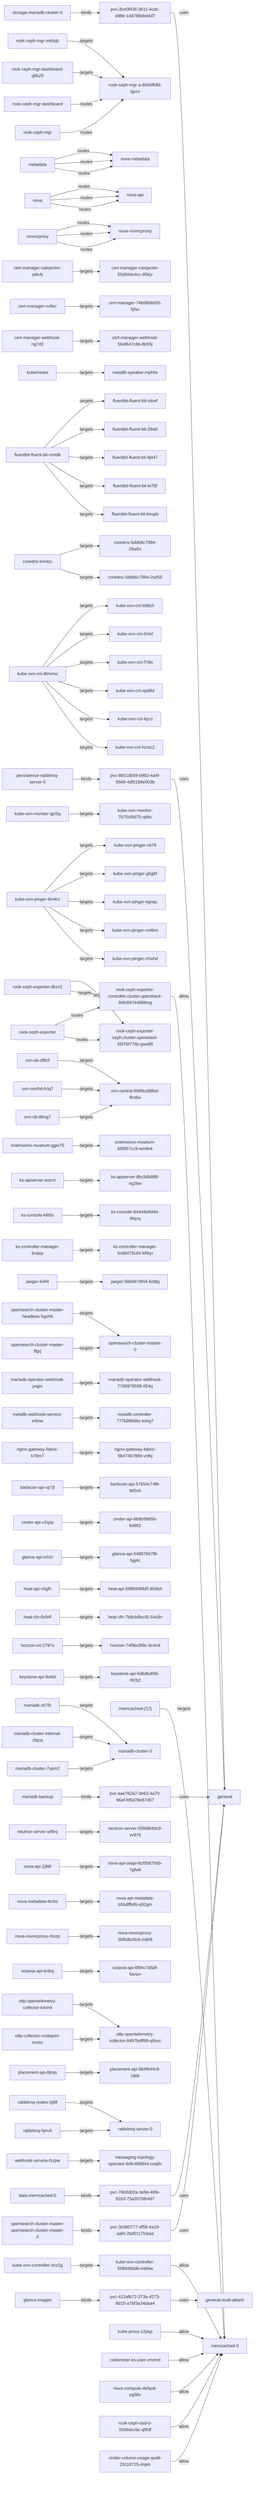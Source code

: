 graph LR
rook-ceph_rook-ceph-exporter["rook-ceph-exporter"] -->|routes| rook-ceph_rook-ceph-exporter-ceph_cluster_openstack-55f76f776b-gsw85["rook-ceph-exporter-ceph.cluster.openstack-55f76f776b-gsw85"]
rook-ceph_rook-ceph-exporter["rook-ceph-exporter"] -->|routes| rook-ceph_rook-ceph-exporter-controller_cluster_openstack-84fc8974486ltmg["rook-ceph-exporter-controller.cluster.openstack-84fc8974486ltmg"]
rook-ceph_rook-ceph-mgr["rook-ceph-mgr"] -->|routes| rook-ceph_rook-ceph-mgr-a-6b69ffdfd-tgcrs["rook-ceph-mgr-a-6b69ffdfd-tgcrs"]
rook-ceph_rook-ceph-mgr-dashboard["rook-ceph-mgr-dashboard"] -->|routes| rook-ceph_rook-ceph-mgr-a-6b69ffdfd-tgcrs["rook-ceph-mgr-a-6b69ffdfd-tgcrs"]
openstack_metadata["metadata"] -->|routes| openstack_nova-metadata["nova-metadata"]
openstack_metadata["metadata"] -->|routes| openstack_nova-metadata["nova-metadata"]
openstack_metadata["metadata"] -->|routes| openstack_nova-metadata["nova-metadata"]
openstack_nova["nova"] -->|routes| openstack_nova-api["nova-api"]
openstack_nova["nova"] -->|routes| openstack_nova-api["nova-api"]
openstack_nova["nova"] -->|routes| openstack_nova-api["nova-api"]
openstack_novncproxy["novncproxy"] -->|routes| openstack_nova-novncproxy["nova-novncproxy"]
openstack_novncproxy["novncproxy"] -->|routes| openstack_nova-novncproxy["nova-novncproxy"]
openstack_novncproxy["novncproxy"] -->|routes| openstack_nova-novncproxy["nova-novncproxy"]
cert-manager_cert-manager-cainjector-pdx4j["cert-manager-cainjector-pdx4j"] -->|targets| cert-manager_cert-manager-cainjector-55d94dc4cc-85kjv["cert-manager-cainjector-55d94dc4cc-85kjv"]
cert-manager_cert-manager-vv9zc["cert-manager-vv9zc"] -->|targets| cert-manager_cert-manager-74b56b6655-5jfsc["cert-manager-74b56b6655-5jfsc"]
cert-manager_cert-manager-webhook-ng7d2["cert-manager-webhook-ng7d2"] -->|targets| cert-manager_cert-manager-webhook-564f647c66-8b55j["cert-manager-webhook-564f647c66-8b55j"]
default_kubernetes["kubernetes"] -->|targets| metallb-system_metallb-speaker-mphfw["metallb-speaker-mphfw"]
fluentbit_fluentbit-fluent-bit-nmldk["fluentbit-fluent-bit-nmldk"] -->|targets| fluentbit_fluentbit-fluent-bit-bnspb["fluentbit-fluent-bit-bnspb"]
fluentbit_fluentbit-fluent-bit-nmldk["fluentbit-fluent-bit-nmldk"] -->|targets| fluentbit_fluentbit-fluent-bit-kt78f["fluentbit-fluent-bit-kt78f"]
fluentbit_fluentbit-fluent-bit-nmldk["fluentbit-fluent-bit-nmldk"] -->|targets| fluentbit_fluentbit-fluent-bit-9j447["fluentbit-fluent-bit-9j447"]
fluentbit_fluentbit-fluent-bit-nmldk["fluentbit-fluent-bit-nmldk"] -->|targets| fluentbit_fluentbit-fluent-bit-29skf["fluentbit-fluent-bit-29skf"]
fluentbit_fluentbit-fluent-bit-nmldk["fluentbit-fluent-bit-nmldk"] -->|targets| fluentbit_fluentbit-fluent-bit-tzkwf["fluentbit-fluent-bit-tzkwf"]
kube-system_coredns-km4zc["coredns-km4zc"] -->|targets| kube-system_coredns-5ddb6c7994-2sd55["coredns-5ddb6c7994-2sd55"]
kube-system_coredns-km4zc["coredns-km4zc"] -->|targets| kube-system_coredns-5ddb6c7994-26w5v["coredns-5ddb6c7994-26w5v"]
kube-system_kube-ovn-cni-8tmmw["kube-ovn-cni-8tmmw"] -->|targets| kube-system_kube-ovn-cni-hcmc2["kube-ovn-cni-hcmc2"]
kube-system_kube-ovn-cni-8tmmw["kube-ovn-cni-8tmmw"] -->|targets| kube-system_kube-ovn-cni-kjccl["kube-ovn-cni-kjccl"]
kube-system_kube-ovn-cni-8tmmw["kube-ovn-cni-8tmmw"] -->|targets| kube-system_kube-ovn-cni-xpd8d["kube-ovn-cni-xpd8d"]
kube-system_kube-ovn-cni-8tmmw["kube-ovn-cni-8tmmw"] -->|targets| kube-system_kube-ovn-cni-f7dls["kube-ovn-cni-f7dls"]
kube-system_kube-ovn-cni-8tmmw["kube-ovn-cni-8tmmw"] -->|targets| kube-system_kube-ovn-cni-t54xl["kube-ovn-cni-t54xl"]
kube-system_kube-ovn-cni-8tmmw["kube-ovn-cni-8tmmw"] -->|targets| kube-system_kube-ovn-cni-b98zh["kube-ovn-cni-b98zh"]
kube-system_kube-ovn-controller-chz2g["kube-ovn-controller-chz2g"] -->|targets| kube-system_kube-ovn-controller-56ffd466d6-m6l4w["kube-ovn-controller-56ffd466d6-m6l4w"]
kube-system_kube-ovn-monitor-qjn5q["kube-ovn-monitor-qjn5q"] -->|targets| kube-system_kube-ovn-monitor-7b75cf6675-qt8tc["kube-ovn-monitor-7b75cf6675-qt8tc"]
kube-system_kube-ovn-pinger-8m4rz["kube-ovn-pinger-8m4rz"] -->|targets| kube-system_kube-ovn-pinger-zhwhd["kube-ovn-pinger-zhwhd"]
kube-system_kube-ovn-pinger-8m4rz["kube-ovn-pinger-8m4rz"] -->|targets| kube-system_kube-ovn-pinger-cmlbm["kube-ovn-pinger-cmlbm"]
kube-system_kube-ovn-pinger-8m4rz["kube-ovn-pinger-8m4rz"] -->|targets| kube-system_kube-ovn-pinger-kgnqx["kube-ovn-pinger-kgnqx"]
kube-system_kube-ovn-pinger-8m4rz["kube-ovn-pinger-8m4rz"] -->|targets| kube-system_kube-ovn-pinger-g5g6f["kube-ovn-pinger-g5g6f"]
kube-system_kube-ovn-pinger-8m4rz["kube-ovn-pinger-8m4rz"] -->|targets| kube-system_kube-ovn-pinger-vtt79["kube-ovn-pinger-vtt79"]
kube-system_ovn-nb-t8mg7["ovn-nb-t8mg7"] -->|targets| kube-system_ovn-central-6989cd88bd-fkn8w["ovn-central-6989cd88bd-fkn8w"]
kube-system_ovn-northd-fclq7["ovn-northd-fclq7"] -->|targets| kube-system_ovn-central-6989cd88bd-fkn8w["ovn-central-6989cd88bd-fkn8w"]
kube-system_ovn-sb-df8nf["ovn-sb-df8nf"] -->|targets| kube-system_ovn-central-6989cd88bd-fkn8w["ovn-central-6989cd88bd-fkn8w"]
kubesphere-system_extensions-museum-ggw75["extensions-museum-ggw75"] -->|targets| kubesphere-system_extensions-museum-b5f957cc9-wm9nk["extensions-museum-b5f957cc9-wm9nk"]
kubesphere-system_ks-apiserver-wscvt["ks-apiserver-wscvt"] -->|targets| kubesphere-system_ks-apiserver-8bc56b888-ng26w["ks-apiserver-8bc56b888-ng26w"]
kubesphere-system_ks-console-kl85s["ks-console-kl85s"] -->|targets| kubesphere-system_ks-console-644d4d4d4d-t9qcq["ks-console-644d4d4d4d-t9qcq"]
kubesphere-system_ks-controller-manager-bvqxp["ks-controller-manager-bvqxp"] -->|targets| kubesphere-system_ks-controller-manager-5cdd475c84-kf9qn["ks-controller-manager-5cdd475c84-kf9qn"]
logging-tracing_jaeger-knfl4["jaeger-knfl4"] -->|targets| logging-tracing_jaeger-58d497df44-6zt8q["jaeger-58d497df44-6zt8q"]
logging-tracing_opensearch-cluster-master-ffgrj["opensearch-cluster-master-ffgrj"] -->|targets| logging-tracing_opensearch-cluster-master-0["opensearch-cluster-master-0"]
logging-tracing_opensearch-cluster-master-headless-5gsh6["opensearch-cluster-master-headless-5gsh6"] -->|targets| logging-tracing_opensearch-cluster-master-0["opensearch-cluster-master-0"]
mariadb-system_mariadb-operator-webhook-jvqpx["mariadb-operator-webhook-jvqpx"] -->|targets| mariadb-system_mariadb-operator-webhook-7786978598-tf24q["mariadb-operator-webhook-7786978598-tf24q"]
metallb-system_metallb-webhook-service-xr6nw["metallb-webhook-service-xr6nw"] -->|targets| metallb-system_metallb-controller-777b99b66c-kshg7["metallb-controller-777b99b66c-kshg7"]
nginx-gateway_nginx-gateway-fabric-k78m7["nginx-gateway-fabric-k78m7"] -->|targets| nginx-gateway_nginx-gateway-fabric-6b474b7869-vnfkj["nginx-gateway-fabric-6b474b7869-vnfkj"]
openstack_barbican-api-xp7jf["barbican-api-xp7jf"] -->|targets| openstack_barbican-api-57654c74f6-9d5nh["barbican-api-57654c74f6-9d5nh"]
openstack_cinder-api-v2qzp["cinder-api-v2qzp"] -->|targets| openstack_cinder-api-8b8b9965b-6d952["cinder-api-8b8b9965b-6d952"]
openstack_glance-api-txh2r["glance-api-txh2r"] -->|targets| openstack_glance-api-548876b7f8-hjg4c["glance-api-548876b7f8-hjg4c"]
openstack_heat-api-v5glh["heat-api-v5glh"] -->|targets| openstack_heat-api-588b946fd5-854b4["heat-api-588b946fd5-854b4"]
openstack_heat-cfn-6z94f["heat-cfn-6z94f"] -->|targets| openstack_heat-cfn-7b8cb9bc45-54c8n["heat-cfn-7b8cb9bc45-54c8n"]
openstack_horizon-int-2797s["horizon-int-2797s"] -->|targets| openstack_horizon-74f9bcf99c-8c4n9["horizon-74f9bcf99c-8c4n9"]
openstack_keystone-api-9vkbl["keystone-api-9vkbl"] -->|targets| openstack_keystone-api-6d6dbdf48-r82b2["keystone-api-6d6dbdf48-r82b2"]
openstack_mariadb-cluster-7xpm2["mariadb-cluster-7xpm2"] -->|targets| openstack_mariadb-cluster-0["mariadb-cluster-0"]
openstack_mariadb-cluster-internal-zfgcq["mariadb-cluster-internal-zfgcq"] -->|targets| openstack_mariadb-cluster-0["mariadb-cluster-0"]
openstack_mariadb-zh7lh["mariadb-zh7lh"] -->|targets| openstack_mariadb-cluster-0["mariadb-cluster-0"]
openstack_memcached-j7j7j["memcached-j7j7j"] -->|targets| openstack_memcached-0["memcached-0"]
openstack_neutron-server-wf9rq["neutron-server-wf9rq"] -->|targets| openstack_neutron-server-55f6864dc9-vv876["neutron-server-55f6864dc9-vv876"]
openstack_nova-api-2j88l["nova-api-2j88l"] -->|targets| openstack_nova-api-osapi-6cf558756b-7gfw8["nova-api-osapi-6cf558756b-7gfw8"]
openstack_nova-metadata-tkcbz["nova-metadata-tkcbz"] -->|targets| openstack_nova-api-metadata-b5bdffb95-q92gm["nova-api-metadata-b5bdffb95-q92gm"]
openstack_nova-novncproxy-rbzqs["nova-novncproxy-rbzqs"] -->|targets| openstack_nova-novncproxy-5bfbdbc6cb-n4jh8["nova-novncproxy-5bfbdbc6cb-n4jh8"]
openstack_octavia-api-kn8xj["octavia-api-kn8xj"] -->|targets| openstack_octavia-api-6f94c7d5df-fdvsm["octavia-api-6f94c7d5df-fdvsm"]
openstack_otlp-collector-nodeport-mctsc["otlp-collector-nodeport-mctsc"] -->|targets| openstack_otlp-opentelemetry-collector-8497bdff99-q9sxc["otlp-opentelemetry-collector-8497bdff99-q9sxc"]
openstack_otlp-opentelemetry-collector-k4xh4["otlp-opentelemetry-collector-k4xh4"] -->|targets| openstack_otlp-opentelemetry-collector-8497bdff99-q9sxc["otlp-opentelemetry-collector-8497bdff99-q9sxc"]
openstack_placement-api-8jmjs["placement-api-8jmjs"] -->|targets| openstack_placement-api-884f644c6-ztj6k["placement-api-884f644c6-ztj6k"]
openstack_rabbitmq-hjnv6["rabbitmq-hjnv6"] -->|targets| openstack_rabbitmq-server-0["rabbitmq-server-0"]
openstack_rabbitmq-nodes-5j9lf["rabbitmq-nodes-5j9lf"] -->|targets| openstack_rabbitmq-server-0["rabbitmq-server-0"]
rabbitmq-system_webhook-service-fzzpw["webhook-service-fzzpw"] -->|targets| rabbitmq-system_messaging-topology-operator-6dfc468844-cnq8v["messaging-topology-operator-6dfc468844-cnq8v"]
rook-ceph_rook-ceph-exporter-dkzx2["rook-ceph-exporter-dkzx2"] -->|targets| rook-ceph_rook-ceph-exporter-controller_cluster_openstack-84fc8974486ltmg["rook-ceph-exporter-controller.cluster.openstack-84fc8974486ltmg"]
rook-ceph_rook-ceph-exporter-dkzx2["rook-ceph-exporter-dkzx2"] -->|targets| rook-ceph_rook-ceph-exporter-ceph_cluster_openstack-55f76f776b-gsw85["rook-ceph-exporter-ceph.cluster.openstack-55f76f776b-gsw85"]
rook-ceph_rook-ceph-mgr-dashboard-q8k29["rook-ceph-mgr-dashboard-q8k29"] -->|targets| rook-ceph_rook-ceph-mgr-a-6b69ffdfd-tgcrs["rook-ceph-mgr-a-6b69ffdfd-tgcrs"]
rook-ceph_rook-ceph-mgr-mkbqb["rook-ceph-mgr-mkbqb"] -->|targets| rook-ceph_rook-ceph-mgr-a-6b69ffdfd-tgcrs["rook-ceph-mgr-a-6b69ffdfd-tgcrs"]
logging-tracing_opensearch-cluster-master-opensearch-cluster-master-0["opensearch-cluster-master-opensearch-cluster-master-0"] -->|binds| _pvc-3c060777-df58-4a19-aaf4-2bd0117fcbaa["pvc-3c060777-df58-4a19-aaf4-2bd0117fcbaa"]
_pvc-3c060777-df58-4a19-aaf4-2bd0117fcbaa["pvc-3c060777-df58-4a19-aaf4-2bd0117fcbaa"] -->|uses| _general["general"]
openstack_data-memcached-0["data-memcached-0"] -->|binds| _pvc-76b3d02a-3e9e-46fe-81b3-75a3576fe4d7["pvc-76b3d02a-3e9e-46fe-81b3-75a3576fe4d7"]
_pvc-76b3d02a-3e9e-46fe-81b3-75a3576fe4d7["pvc-76b3d02a-3e9e-46fe-81b3-75a3576fe4d7"] -->|uses| _general["general"]
openstack_glance-images["glance-images"] -->|binds| _pvc-412afb72-373a-4273-8d15-a7bf3a34daa4["pvc-412afb72-373a-4273-8d15-a7bf3a34daa4"]
_pvc-412afb72-373a-4273-8d15-a7bf3a34daa4["pvc-412afb72-373a-4273-8d15-a7bf3a34daa4"] -->|uses| _general-multi-attach["general-multi-attach"]
openstack_mariadb-backup["mariadb-backup"] -->|binds| _pvc-aae762a7-3e63-4a70-96af-fd5d78e67d07["pvc-aae762a7-3e63-4a70-96af-fd5d78e67d07"]
_pvc-aae762a7-3e63-4a70-96af-fd5d78e67d07["pvc-aae762a7-3e63-4a70-96af-fd5d78e67d07"] -->|uses| _general["general"]
openstack_persistence-rabbitmq-server-0["persistence-rabbitmq-server-0"] -->|binds| _pvc-8651db59-b983-4a4f-9569-4df5188e003b["pvc-8651db59-b983-4a4f-9569-4df5188e003b"]
_pvc-8651db59-b983-4a4f-9569-4df5188e003b["pvc-8651db59-b983-4a4f-9569-4df5188e003b"] -->|uses| _general["general"]
openstack_storage-mariadb-cluster-0["storage-mariadb-cluster-0"] -->|binds| _pvc-3ce0f436-3611-4cdc-a98e-1dd786bbd4d7["pvc-3ce0f436-3611-4cdc-a98e-1dd786bbd4d7"]
_pvc-3ce0f436-3611-4cdc-a98e-1dd786bbd4d7["pvc-3ce0f436-3611-4cdc-a98e-1dd786bbd4d7"] -->|uses| _general["general"]
kube-system_kube-ovn-controller-56ffd466d6-m6l4w["kube-ovn-controller-56ffd466d6-m6l4w"] -->|allow| openstack_memcached-0["memcached-0"]
kube-system_kube-proxy-z2psp["kube-proxy-z2psp"] -->|allow| openstack_memcached-0["memcached-0"]
openstack_ceilometer-ks-user-zmmrd["ceilometer-ks-user-zmmrd"] -->|allow| openstack_memcached-0["memcached-0"]
openstack_nova-compute-default-pg56v["nova-compute-default-pg56v"] -->|allow| openstack_memcached-0["memcached-0"]
rook-ceph_rook-ceph-exporter-controller_cluster_openstack-84fc8974486ltmg["rook-ceph-exporter-controller.cluster.openstack-84fc8974486ltmg"] -->|allow| openstack_memcached-0["memcached-0"]
rook-ceph_rook-ceph-osd-0-5566dccbc-q9tdf["rook-ceph-osd-0-5566dccbc-q9tdf"] -->|allow| openstack_memcached-0["memcached-0"]
openstack_cinder-volume-usage-audit-29118725-4njsh["cinder-volume-usage-audit-29118725-4njsh"] -->|allow| openstack_memcached-0["memcached-0"]